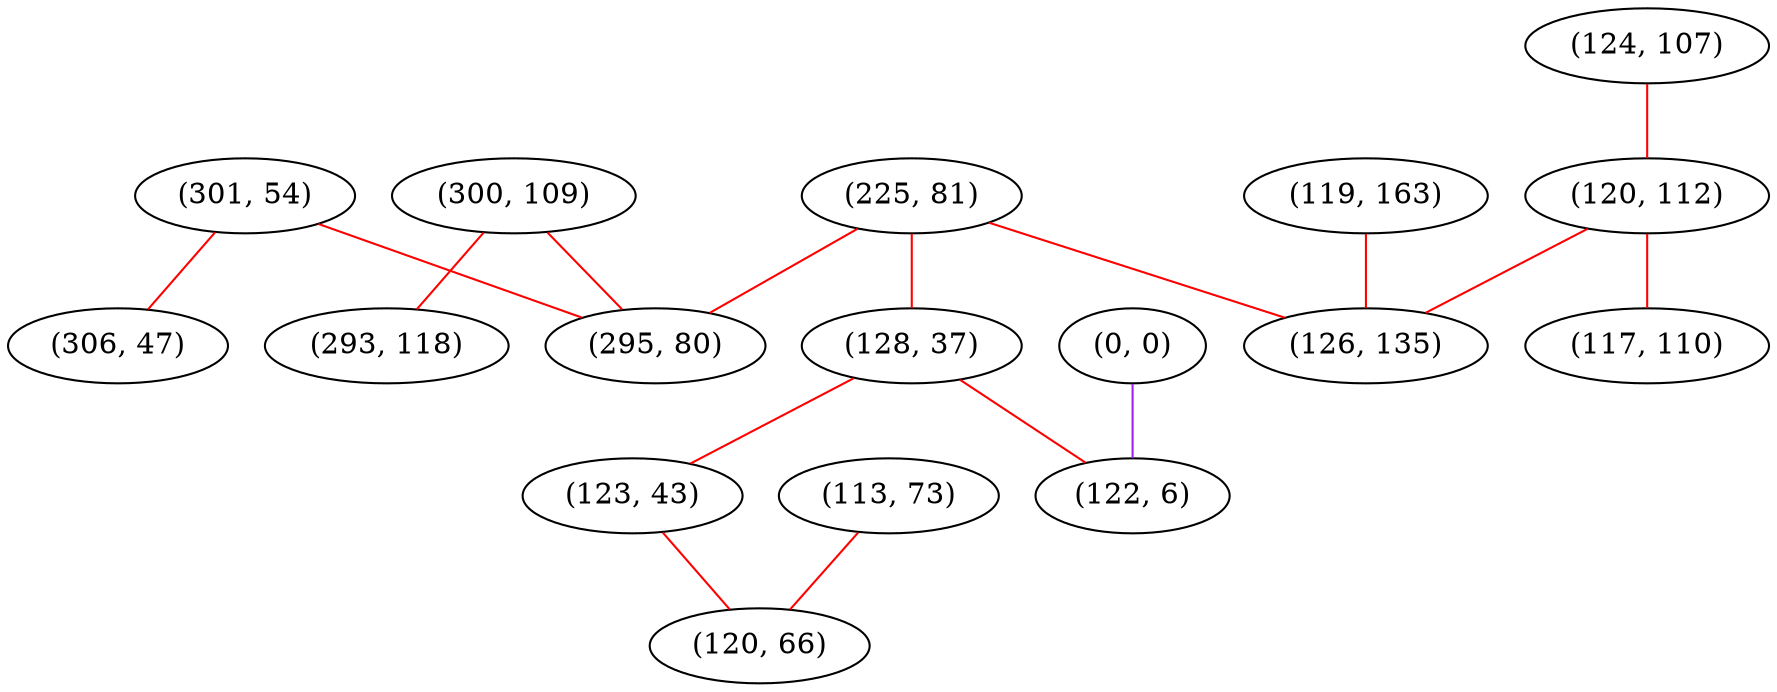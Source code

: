 graph "" {
"(301, 54)";
"(306, 47)";
"(0, 0)";
"(113, 73)";
"(124, 107)";
"(300, 109)";
"(120, 112)";
"(225, 81)";
"(119, 163)";
"(117, 110)";
"(128, 37)";
"(123, 43)";
"(293, 118)";
"(295, 80)";
"(122, 6)";
"(126, 135)";
"(120, 66)";
"(301, 54)" -- "(306, 47)"  [color=red, key=0, weight=1];
"(301, 54)" -- "(295, 80)"  [color=red, key=0, weight=1];
"(0, 0)" -- "(122, 6)"  [color=purple, key=0, weight=4];
"(113, 73)" -- "(120, 66)"  [color=red, key=0, weight=1];
"(124, 107)" -- "(120, 112)"  [color=red, key=0, weight=1];
"(300, 109)" -- "(293, 118)"  [color=red, key=0, weight=1];
"(300, 109)" -- "(295, 80)"  [color=red, key=0, weight=1];
"(120, 112)" -- "(117, 110)"  [color=red, key=0, weight=1];
"(120, 112)" -- "(126, 135)"  [color=red, key=0, weight=1];
"(225, 81)" -- "(126, 135)"  [color=red, key=0, weight=1];
"(225, 81)" -- "(295, 80)"  [color=red, key=0, weight=1];
"(225, 81)" -- "(128, 37)"  [color=red, key=0, weight=1];
"(119, 163)" -- "(126, 135)"  [color=red, key=0, weight=1];
"(128, 37)" -- "(122, 6)"  [color=red, key=0, weight=1];
"(128, 37)" -- "(123, 43)"  [color=red, key=0, weight=1];
"(123, 43)" -- "(120, 66)"  [color=red, key=0, weight=1];
}
